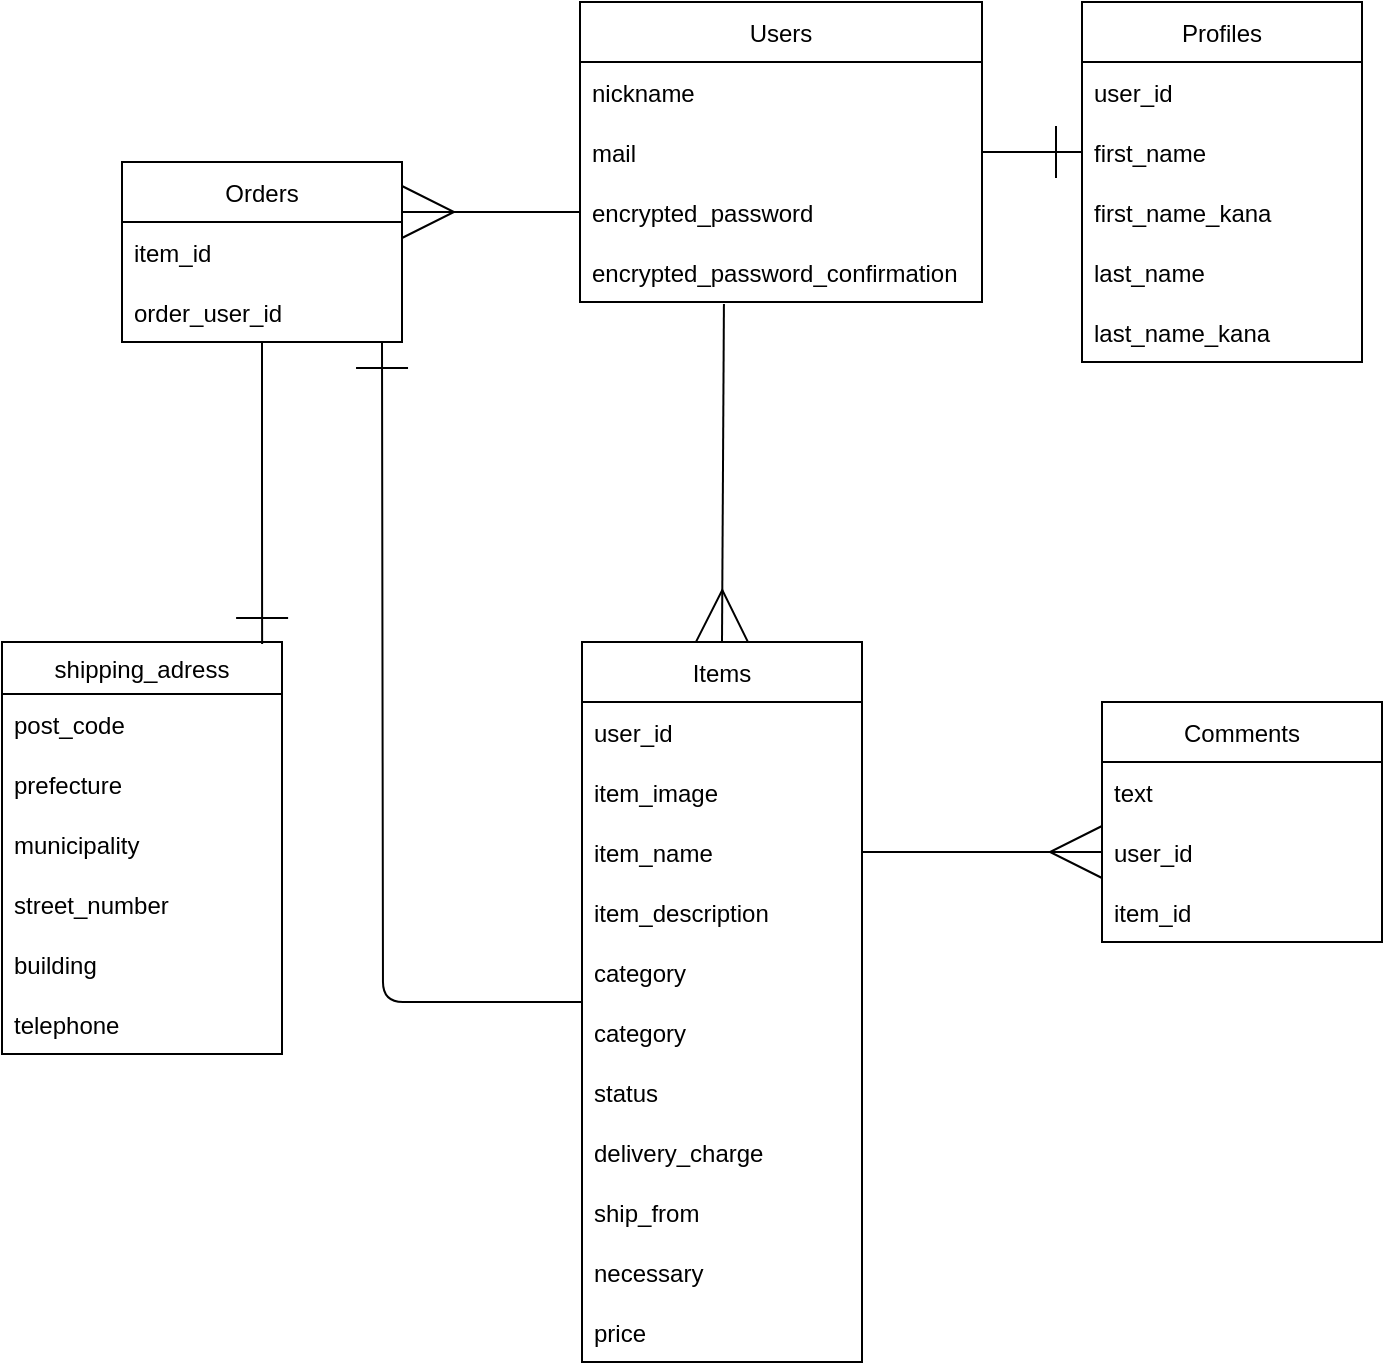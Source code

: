<mxfile>
    <diagram id="-X1n4eEMsnSN1zNNjobF" name="ページ1">
        <mxGraphModel dx="898" dy="680" grid="1" gridSize="10" guides="1" tooltips="1" connect="1" arrows="1" fold="1" page="1" pageScale="1" pageWidth="827" pageHeight="1169" math="0" shadow="0">
            <root>
                <mxCell id="0"/>
                <mxCell id="1" parent="0"/>
                <mxCell id="116" style="edgeStyle=none;jumpSize=24;html=1;entryX=0.5;entryY=0;entryDx=0;entryDy=0;endArrow=ERmany;endFill=0;startSize=24;endSize=24;exitX=0.358;exitY=1.033;exitDx=0;exitDy=0;exitPerimeter=0;" edge="1" parent="1" source="100" target="85">
                    <mxGeometry relative="1" as="geometry"/>
                </mxCell>
                <mxCell id="118" style="edgeStyle=none;jumpSize=24;html=1;entryX=0;entryY=0.5;entryDx=0;entryDy=0;endArrow=ERone;endFill=0;startSize=24;endSize=24;" edge="1" parent="1" source="69" target="82">
                    <mxGeometry relative="1" as="geometry"/>
                </mxCell>
                <mxCell id="69" value="Users" style="swimlane;fontStyle=0;childLayout=stackLayout;horizontal=1;startSize=30;horizontalStack=0;resizeParent=1;resizeParentMax=0;resizeLast=0;collapsible=1;marginBottom=0;" parent="1" vertex="1">
                    <mxGeometry x="299" y="160" width="201" height="150" as="geometry"/>
                </mxCell>
                <mxCell id="70" value="nickname" style="text;strokeColor=none;fillColor=none;align=left;verticalAlign=middle;spacingLeft=4;spacingRight=4;overflow=hidden;points=[[0,0.5],[1,0.5]];portConstraint=eastwest;rotatable=0;" parent="69" vertex="1">
                    <mxGeometry y="30" width="201" height="30" as="geometry"/>
                </mxCell>
                <mxCell id="71" value="mail" style="text;strokeColor=none;fillColor=none;align=left;verticalAlign=middle;spacingLeft=4;spacingRight=4;overflow=hidden;points=[[0,0.5],[1,0.5]];portConstraint=eastwest;rotatable=0;" parent="69" vertex="1">
                    <mxGeometry y="60" width="201" height="30" as="geometry"/>
                </mxCell>
                <mxCell id="72" value="encrypted_password" style="text;strokeColor=none;fillColor=none;align=left;verticalAlign=middle;spacingLeft=4;spacingRight=4;overflow=hidden;points=[[0,0.5],[1,0.5]];portConstraint=eastwest;rotatable=0;" parent="69" vertex="1">
                    <mxGeometry y="90" width="201" height="30" as="geometry"/>
                </mxCell>
                <mxCell id="100" value="encrypted_password_confirmation" style="text;strokeColor=none;fillColor=none;align=left;verticalAlign=middle;spacingLeft=4;spacingRight=4;overflow=hidden;points=[[0,0.5],[1,0.5]];portConstraint=eastwest;rotatable=0;" vertex="1" parent="69">
                    <mxGeometry y="120" width="201" height="30" as="geometry"/>
                </mxCell>
                <mxCell id="136" style="edgeStyle=orthogonalEdgeStyle;jumpSize=24;html=1;endArrow=ERone;endFill=0;startSize=24;endSize=24;entryX=0.929;entryY=0.005;entryDx=0;entryDy=0;entryPerimeter=0;" edge="1" parent="1" source="73" target="125">
                    <mxGeometry relative="1" as="geometry">
                        <mxPoint x="90" y="470" as="targetPoint"/>
                    </mxGeometry>
                </mxCell>
                <mxCell id="73" value="Orders" style="swimlane;fontStyle=0;childLayout=stackLayout;horizontal=1;startSize=30;horizontalStack=0;resizeParent=1;resizeParentMax=0;resizeLast=0;collapsible=1;marginBottom=0;" parent="1" vertex="1">
                    <mxGeometry x="70" y="240" width="140" height="90" as="geometry"/>
                </mxCell>
                <mxCell id="102" value="item_id" style="text;strokeColor=none;fillColor=none;align=left;verticalAlign=middle;spacingLeft=4;spacingRight=4;overflow=hidden;points=[[0,0.5],[1,0.5]];portConstraint=eastwest;rotatable=0;" vertex="1" parent="73">
                    <mxGeometry y="30" width="140" height="30" as="geometry"/>
                </mxCell>
                <mxCell id="97" value="order_user_id" style="text;strokeColor=none;fillColor=none;align=left;verticalAlign=middle;spacingLeft=4;spacingRight=4;overflow=hidden;points=[[0,0.5],[1,0.5]];portConstraint=eastwest;rotatable=0;" vertex="1" parent="73">
                    <mxGeometry y="60" width="140" height="30" as="geometry"/>
                </mxCell>
                <mxCell id="77" value="Comments" style="swimlane;fontStyle=0;childLayout=stackLayout;horizontal=1;startSize=30;horizontalStack=0;resizeParent=1;resizeParentMax=0;resizeLast=0;collapsible=1;marginBottom=0;" parent="1" vertex="1">
                    <mxGeometry x="560" y="510" width="140" height="120" as="geometry"/>
                </mxCell>
                <mxCell id="78" value="text" style="text;strokeColor=none;fillColor=none;align=left;verticalAlign=middle;spacingLeft=4;spacingRight=4;overflow=hidden;points=[[0,0.5],[1,0.5]];portConstraint=eastwest;rotatable=0;" parent="77" vertex="1">
                    <mxGeometry y="30" width="140" height="30" as="geometry"/>
                </mxCell>
                <mxCell id="79" value="user_id" style="text;strokeColor=none;fillColor=none;align=left;verticalAlign=middle;spacingLeft=4;spacingRight=4;overflow=hidden;points=[[0,0.5],[1,0.5]];portConstraint=eastwest;rotatable=0;" parent="77" vertex="1">
                    <mxGeometry y="60" width="140" height="30" as="geometry"/>
                </mxCell>
                <mxCell id="80" value="item_id" style="text;strokeColor=none;fillColor=none;align=left;verticalAlign=middle;spacingLeft=4;spacingRight=4;overflow=hidden;points=[[0,0.5],[1,0.5]];portConstraint=eastwest;rotatable=0;" parent="77" vertex="1">
                    <mxGeometry y="90" width="140" height="30" as="geometry"/>
                </mxCell>
                <mxCell id="81" value="Profiles" style="swimlane;fontStyle=0;childLayout=stackLayout;horizontal=1;startSize=30;horizontalStack=0;resizeParent=1;resizeParentMax=0;resizeLast=0;collapsible=1;marginBottom=0;" parent="1" vertex="1">
                    <mxGeometry x="550" y="160" width="140" height="180" as="geometry"/>
                </mxCell>
                <mxCell id="112" value="user_id" style="text;strokeColor=none;fillColor=none;align=left;verticalAlign=middle;spacingLeft=4;spacingRight=4;overflow=hidden;points=[[0,0.5],[1,0.5]];portConstraint=eastwest;rotatable=0;" vertex="1" parent="81">
                    <mxGeometry y="30" width="140" height="30" as="geometry"/>
                </mxCell>
                <mxCell id="82" value="first_name" style="text;strokeColor=none;fillColor=none;align=left;verticalAlign=middle;spacingLeft=4;spacingRight=4;overflow=hidden;points=[[0,0.5],[1,0.5]];portConstraint=eastwest;rotatable=0;" parent="81" vertex="1">
                    <mxGeometry y="60" width="140" height="30" as="geometry"/>
                </mxCell>
                <mxCell id="83" value="first_name_kana" style="text;strokeColor=none;fillColor=none;align=left;verticalAlign=middle;spacingLeft=4;spacingRight=4;overflow=hidden;points=[[0,0.5],[1,0.5]];portConstraint=eastwest;rotatable=0;" parent="81" vertex="1">
                    <mxGeometry y="90" width="140" height="30" as="geometry"/>
                </mxCell>
                <mxCell id="84" value="last_name" style="text;strokeColor=none;fillColor=none;align=left;verticalAlign=middle;spacingLeft=4;spacingRight=4;overflow=hidden;points=[[0,0.5],[1,0.5]];portConstraint=eastwest;rotatable=0;" parent="81" vertex="1">
                    <mxGeometry y="120" width="140" height="30" as="geometry"/>
                </mxCell>
                <mxCell id="101" value="last_name_kana" style="text;strokeColor=none;fillColor=none;align=left;verticalAlign=middle;spacingLeft=4;spacingRight=4;overflow=hidden;points=[[0,0.5],[1,0.5]];portConstraint=eastwest;rotatable=0;" vertex="1" parent="81">
                    <mxGeometry y="150" width="140" height="30" as="geometry"/>
                </mxCell>
                <mxCell id="138" style="edgeStyle=orthogonalEdgeStyle;jumpSize=24;html=1;endArrow=ERone;endFill=0;startSize=24;endSize=24;" edge="1" parent="1" source="85">
                    <mxGeometry relative="1" as="geometry">
                        <mxPoint x="200" y="330" as="targetPoint"/>
                    </mxGeometry>
                </mxCell>
                <mxCell id="85" value="Items" style="swimlane;fontStyle=0;childLayout=stackLayout;horizontal=1;startSize=30;horizontalStack=0;resizeParent=1;resizeParentMax=0;resizeLast=0;collapsible=1;marginBottom=0;" parent="1" vertex="1">
                    <mxGeometry x="300" y="480" width="140" height="360" as="geometry"/>
                </mxCell>
                <mxCell id="87" value="user_id" style="text;strokeColor=none;fillColor=none;align=left;verticalAlign=middle;spacingLeft=4;spacingRight=4;overflow=hidden;points=[[0,0.5],[1,0.5]];portConstraint=eastwest;rotatable=0;" parent="85" vertex="1">
                    <mxGeometry y="30" width="140" height="30" as="geometry"/>
                </mxCell>
                <mxCell id="103" value="item_image" style="text;strokeColor=none;fillColor=none;align=left;verticalAlign=middle;spacingLeft=4;spacingRight=4;overflow=hidden;points=[[0,0.5],[1,0.5]];portConstraint=eastwest;rotatable=0;" vertex="1" parent="85">
                    <mxGeometry y="60" width="140" height="30" as="geometry"/>
                </mxCell>
                <mxCell id="104" value="item_name" style="text;strokeColor=none;fillColor=none;align=left;verticalAlign=middle;spacingLeft=4;spacingRight=4;overflow=hidden;points=[[0,0.5],[1,0.5]];portConstraint=eastwest;rotatable=0;" vertex="1" parent="85">
                    <mxGeometry y="90" width="140" height="30" as="geometry"/>
                </mxCell>
                <mxCell id="111" value="item_description" style="text;strokeColor=none;fillColor=none;align=left;verticalAlign=middle;spacingLeft=4;spacingRight=4;overflow=hidden;points=[[0,0.5],[1,0.5]];portConstraint=eastwest;rotatable=0;" vertex="1" parent="85">
                    <mxGeometry y="120" width="140" height="30" as="geometry"/>
                </mxCell>
                <mxCell id="137" value="category" style="text;strokeColor=none;fillColor=none;align=left;verticalAlign=middle;spacingLeft=4;spacingRight=4;overflow=hidden;points=[[0,0.5],[1,0.5]];portConstraint=eastwest;rotatable=0;" vertex="1" parent="85">
                    <mxGeometry y="150" width="140" height="30" as="geometry"/>
                </mxCell>
                <mxCell id="110" value="category" style="text;strokeColor=none;fillColor=none;align=left;verticalAlign=middle;spacingLeft=4;spacingRight=4;overflow=hidden;points=[[0,0.5],[1,0.5]];portConstraint=eastwest;rotatable=0;" vertex="1" parent="85">
                    <mxGeometry y="180" width="140" height="30" as="geometry"/>
                </mxCell>
                <mxCell id="109" value="status" style="text;strokeColor=none;fillColor=none;align=left;verticalAlign=middle;spacingLeft=4;spacingRight=4;overflow=hidden;points=[[0,0.5],[1,0.5]];portConstraint=eastwest;rotatable=0;" vertex="1" parent="85">
                    <mxGeometry y="210" width="140" height="30" as="geometry"/>
                </mxCell>
                <mxCell id="108" value="delivery_charge" style="text;strokeColor=none;fillColor=none;align=left;verticalAlign=middle;spacingLeft=4;spacingRight=4;overflow=hidden;points=[[0,0.5],[1,0.5]];portConstraint=eastwest;rotatable=0;" vertex="1" parent="85">
                    <mxGeometry y="240" width="140" height="30" as="geometry"/>
                </mxCell>
                <mxCell id="107" value="ship_from" style="text;strokeColor=none;fillColor=none;align=left;verticalAlign=middle;spacingLeft=4;spacingRight=4;overflow=hidden;points=[[0,0.5],[1,0.5]];portConstraint=eastwest;rotatable=0;" vertex="1" parent="85">
                    <mxGeometry y="270" width="140" height="30" as="geometry"/>
                </mxCell>
                <mxCell id="106" value="necessary" style="text;strokeColor=none;fillColor=none;align=left;verticalAlign=middle;spacingLeft=4;spacingRight=4;overflow=hidden;points=[[0,0.5],[1,0.5]];portConstraint=eastwest;rotatable=0;" vertex="1" parent="85">
                    <mxGeometry y="300" width="140" height="30" as="geometry"/>
                </mxCell>
                <mxCell id="105" value="price" style="text;strokeColor=none;fillColor=none;align=left;verticalAlign=middle;spacingLeft=4;spacingRight=4;overflow=hidden;points=[[0,0.5],[1,0.5]];portConstraint=eastwest;rotatable=0;" vertex="1" parent="85">
                    <mxGeometry y="330" width="140" height="30" as="geometry"/>
                </mxCell>
                <mxCell id="114" style="edgeStyle=none;html=1;entryX=0;entryY=0.5;entryDx=0;entryDy=0;endArrow=ERmany;endFill=0;jumpSize=24;endSize=24;startSize=24;" edge="1" parent="1" source="104" target="79">
                    <mxGeometry relative="1" as="geometry"/>
                </mxCell>
                <mxCell id="117" style="edgeStyle=none;jumpSize=24;html=1;exitX=0;exitY=0.5;exitDx=0;exitDy=0;endArrow=ERmany;endFill=0;startSize=24;endSize=24;" edge="1" parent="1" source="72">
                    <mxGeometry relative="1" as="geometry">
                        <mxPoint x="210" y="265" as="targetPoint"/>
                    </mxGeometry>
                </mxCell>
                <mxCell id="125" value="shipping_adress" style="swimlane;fontStyle=0;childLayout=stackLayout;horizontal=1;startSize=26;fillColor=none;horizontalStack=0;resizeParent=1;resizeParentMax=0;resizeLast=0;collapsible=1;marginBottom=0;" vertex="1" parent="1">
                    <mxGeometry x="10" y="480" width="140" height="206" as="geometry"/>
                </mxCell>
                <mxCell id="96" value="post_code" style="text;strokeColor=none;fillColor=none;align=left;verticalAlign=middle;spacingLeft=4;spacingRight=4;overflow=hidden;points=[[0,0.5],[1,0.5]];portConstraint=eastwest;rotatable=0;" vertex="1" parent="125">
                    <mxGeometry y="26" width="140" height="30" as="geometry"/>
                </mxCell>
                <mxCell id="95" value="prefecture" style="text;strokeColor=none;fillColor=none;align=left;verticalAlign=middle;spacingLeft=4;spacingRight=4;overflow=hidden;points=[[0,0.5],[1,0.5]];portConstraint=eastwest;rotatable=0;" vertex="1" parent="125">
                    <mxGeometry y="56" width="140" height="30" as="geometry"/>
                </mxCell>
                <mxCell id="75" value="municipality" style="text;strokeColor=none;fillColor=none;align=left;verticalAlign=middle;spacingLeft=4;spacingRight=4;overflow=hidden;points=[[0,0.5],[1,0.5]];portConstraint=eastwest;rotatable=0;" parent="125" vertex="1">
                    <mxGeometry y="86" width="140" height="30" as="geometry"/>
                </mxCell>
                <mxCell id="76" value="street_number" style="text;strokeColor=none;fillColor=none;align=left;verticalAlign=middle;spacingLeft=4;spacingRight=4;overflow=hidden;points=[[0,0.5],[1,0.5]];portConstraint=eastwest;rotatable=0;" parent="125" vertex="1">
                    <mxGeometry y="116" width="140" height="30" as="geometry"/>
                </mxCell>
                <mxCell id="99" value="building" style="text;strokeColor=none;fillColor=none;align=left;verticalAlign=middle;spacingLeft=4;spacingRight=4;overflow=hidden;points=[[0,0.5],[1,0.5]];portConstraint=eastwest;rotatable=0;" vertex="1" parent="125">
                    <mxGeometry y="146" width="140" height="30" as="geometry"/>
                </mxCell>
                <mxCell id="98" value="telephone" style="text;strokeColor=none;fillColor=none;align=left;verticalAlign=middle;spacingLeft=4;spacingRight=4;overflow=hidden;points=[[0,0.5],[1,0.5]];portConstraint=eastwest;rotatable=0;" vertex="1" parent="125">
                    <mxGeometry y="176" width="140" height="30" as="geometry"/>
                </mxCell>
            </root>
        </mxGraphModel>
    </diagram>
</mxfile>